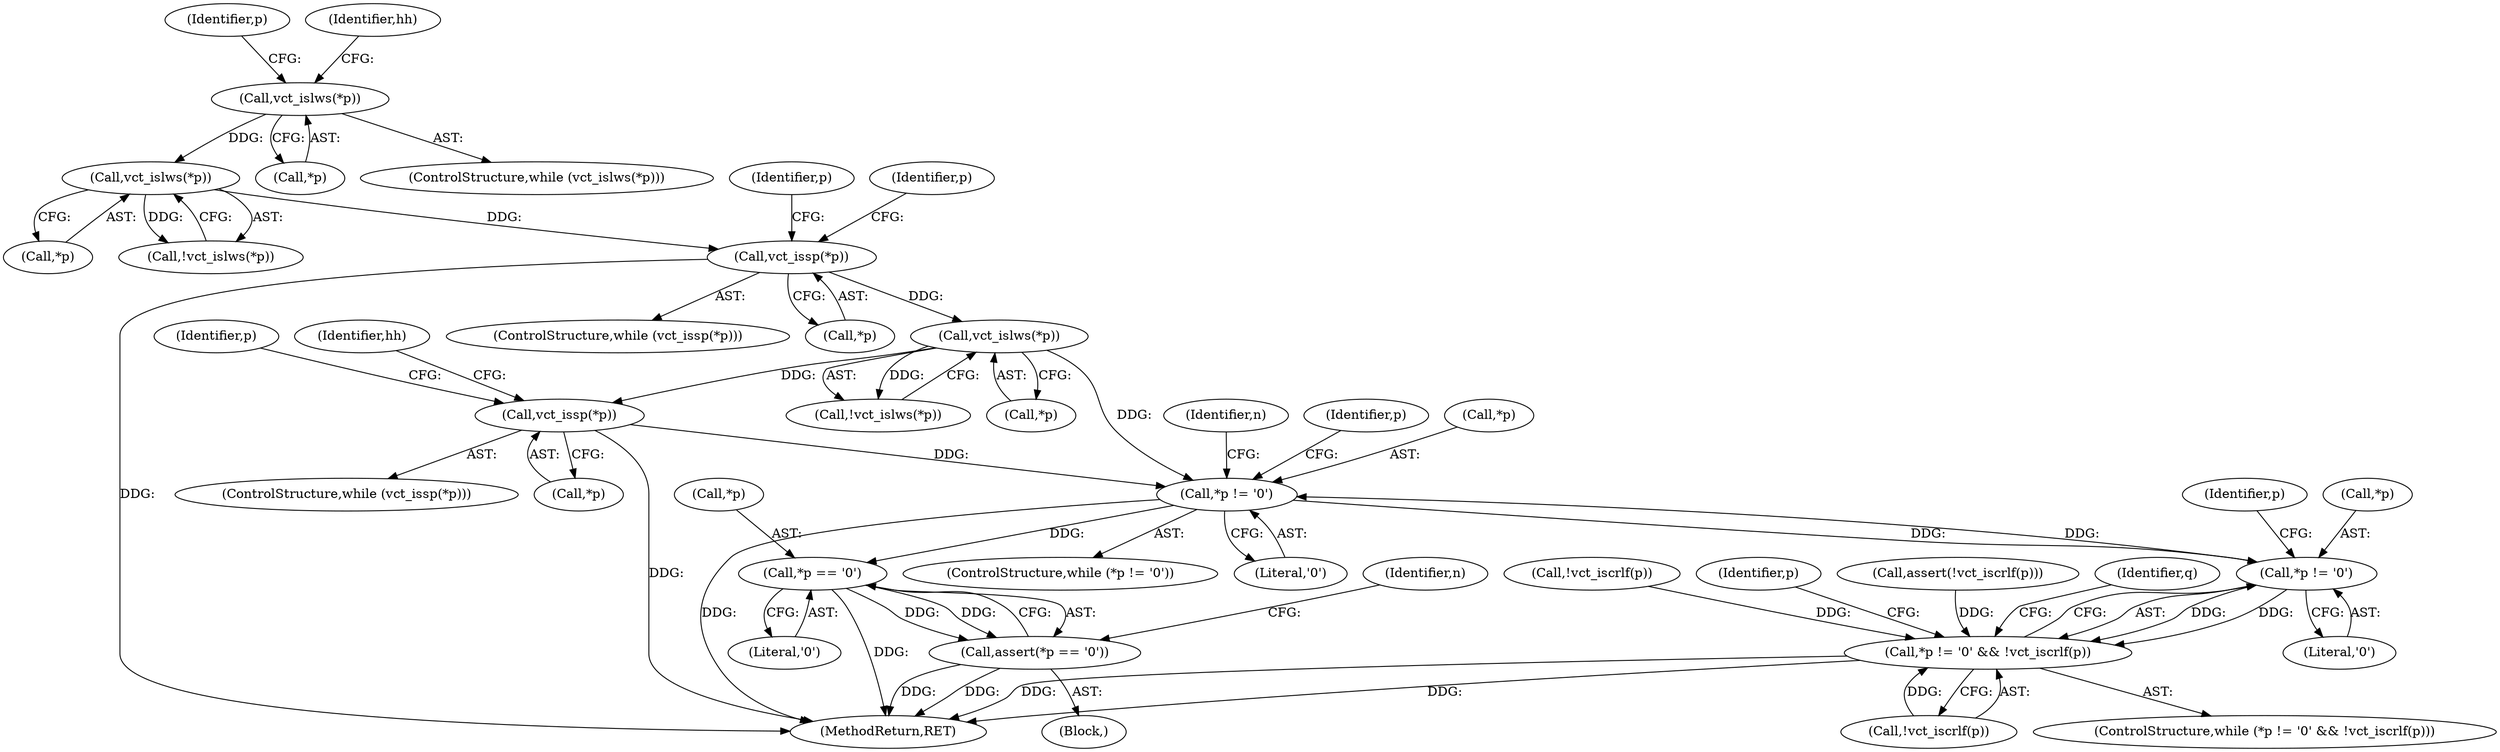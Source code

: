 digraph "0_Varnish-Cache_85e8468bec9416bd7e16b0d80cb820ecd2b330c3_2@pointer" {
"1000271" [label="(Call,*p != '\0')"];
"1000204" [label="(Call,vct_islws(*p))"];
"1000187" [label="(Call,vct_issp(*p))"];
"1000172" [label="(Call,vct_islws(*p))"];
"1000159" [label="(Call,vct_islws(*p))"];
"1000293" [label="(Call,*p != '\0')"];
"1000271" [label="(Call,*p != '\0')"];
"1000238" [label="(Call,vct_issp(*p))"];
"1000318" [label="(Call,*p == '\0')"];
"1000317" [label="(Call,assert(*p == '\0'))"];
"1000292" [label="(Call,*p != '\0' && !vct_iscrlf(p))"];
"1000278" [label="(Identifier,n)"];
"1000297" [label="(Call,!vct_iscrlf(p))"];
"1000318" [label="(Call,*p == '\0')"];
"1000314" [label="(Identifier,p)"];
"1000250" [label="(Call,!vct_iscrlf(p))"];
"1000317" [label="(Call,assert(*p == '\0'))"];
"1000272" [label="(Call,*p)"];
"1000321" [label="(Literal,'\0')"];
"1000186" [label="(ControlStructure,while (vct_issp(*p)))"];
"1000171" [label="(Call,!vct_islws(*p))"];
"1000245" [label="(Identifier,hh)"];
"1000203" [label="(Call,!vct_islws(*p))"];
"1000324" [label="(Identifier,n)"];
"1000237" [label="(ControlStructure,while (vct_issp(*p)))"];
"1000274" [label="(Literal,'\0')"];
"1000270" [label="(ControlStructure,while (*p != '\0'))"];
"1000187" [label="(Call,vct_issp(*p))"];
"1000173" [label="(Call,*p)"];
"1000172" [label="(Call,vct_islws(*p))"];
"1000292" [label="(Call,*p != '\0' && !vct_iscrlf(p))"];
"1000319" [label="(Call,*p)"];
"1000294" [label="(Call,*p)"];
"1000163" [label="(Identifier,p)"];
"1000160" [label="(Call,*p)"];
"1000166" [label="(Identifier,hh)"];
"1000301" [label="(Identifier,p)"];
"1000303" [label="(Identifier,q)"];
"1000293" [label="(Call,*p != '\0')"];
"1000299" [label="(Identifier,p)"];
"1000242" [label="(Identifier,p)"];
"1000195" [label="(Identifier,p)"];
"1000205" [label="(Call,*p)"];
"1000158" [label="(ControlStructure,while (vct_islws(*p)))"];
"1000188" [label="(Call,*p)"];
"1000291" [label="(ControlStructure,while (*p != '\0' && !vct_iscrlf(p)))"];
"1000353" [label="(MethodReturn,RET)"];
"1000192" [label="(Call,assert(!vct_iscrlf(p)))"];
"1000296" [label="(Literal,'\0')"];
"1000271" [label="(Call,*p != '\0')"];
"1000239" [label="(Call,*p)"];
"1000159" [label="(Call,vct_islws(*p))"];
"1000108" [label="(Block,)"];
"1000204" [label="(Call,vct_islws(*p))"];
"1000238" [label="(Call,vct_issp(*p))"];
"1000191" [label="(Identifier,p)"];
"1000271" -> "1000270"  [label="AST: "];
"1000271" -> "1000274"  [label="CFG: "];
"1000272" -> "1000271"  [label="AST: "];
"1000274" -> "1000271"  [label="AST: "];
"1000278" -> "1000271"  [label="CFG: "];
"1000314" -> "1000271"  [label="CFG: "];
"1000271" -> "1000353"  [label="DDG: "];
"1000204" -> "1000271"  [label="DDG: "];
"1000293" -> "1000271"  [label="DDG: "];
"1000238" -> "1000271"  [label="DDG: "];
"1000271" -> "1000293"  [label="DDG: "];
"1000271" -> "1000318"  [label="DDG: "];
"1000204" -> "1000203"  [label="AST: "];
"1000204" -> "1000205"  [label="CFG: "];
"1000205" -> "1000204"  [label="AST: "];
"1000203" -> "1000204"  [label="CFG: "];
"1000204" -> "1000203"  [label="DDG: "];
"1000187" -> "1000204"  [label="DDG: "];
"1000204" -> "1000238"  [label="DDG: "];
"1000187" -> "1000186"  [label="AST: "];
"1000187" -> "1000188"  [label="CFG: "];
"1000188" -> "1000187"  [label="AST: "];
"1000191" -> "1000187"  [label="CFG: "];
"1000195" -> "1000187"  [label="CFG: "];
"1000187" -> "1000353"  [label="DDG: "];
"1000172" -> "1000187"  [label="DDG: "];
"1000172" -> "1000171"  [label="AST: "];
"1000172" -> "1000173"  [label="CFG: "];
"1000173" -> "1000172"  [label="AST: "];
"1000171" -> "1000172"  [label="CFG: "];
"1000172" -> "1000171"  [label="DDG: "];
"1000159" -> "1000172"  [label="DDG: "];
"1000159" -> "1000158"  [label="AST: "];
"1000159" -> "1000160"  [label="CFG: "];
"1000160" -> "1000159"  [label="AST: "];
"1000163" -> "1000159"  [label="CFG: "];
"1000166" -> "1000159"  [label="CFG: "];
"1000293" -> "1000292"  [label="AST: "];
"1000293" -> "1000296"  [label="CFG: "];
"1000294" -> "1000293"  [label="AST: "];
"1000296" -> "1000293"  [label="AST: "];
"1000299" -> "1000293"  [label="CFG: "];
"1000292" -> "1000293"  [label="CFG: "];
"1000293" -> "1000292"  [label="DDG: "];
"1000293" -> "1000292"  [label="DDG: "];
"1000238" -> "1000237"  [label="AST: "];
"1000238" -> "1000239"  [label="CFG: "];
"1000239" -> "1000238"  [label="AST: "];
"1000242" -> "1000238"  [label="CFG: "];
"1000245" -> "1000238"  [label="CFG: "];
"1000238" -> "1000353"  [label="DDG: "];
"1000318" -> "1000317"  [label="AST: "];
"1000318" -> "1000321"  [label="CFG: "];
"1000319" -> "1000318"  [label="AST: "];
"1000321" -> "1000318"  [label="AST: "];
"1000317" -> "1000318"  [label="CFG: "];
"1000318" -> "1000353"  [label="DDG: "];
"1000318" -> "1000317"  [label="DDG: "];
"1000318" -> "1000317"  [label="DDG: "];
"1000317" -> "1000108"  [label="AST: "];
"1000324" -> "1000317"  [label="CFG: "];
"1000317" -> "1000353"  [label="DDG: "];
"1000317" -> "1000353"  [label="DDG: "];
"1000292" -> "1000291"  [label="AST: "];
"1000292" -> "1000297"  [label="CFG: "];
"1000297" -> "1000292"  [label="AST: "];
"1000301" -> "1000292"  [label="CFG: "];
"1000303" -> "1000292"  [label="CFG: "];
"1000292" -> "1000353"  [label="DDG: "];
"1000292" -> "1000353"  [label="DDG: "];
"1000297" -> "1000292"  [label="DDG: "];
"1000192" -> "1000292"  [label="DDG: "];
"1000250" -> "1000292"  [label="DDG: "];
}
